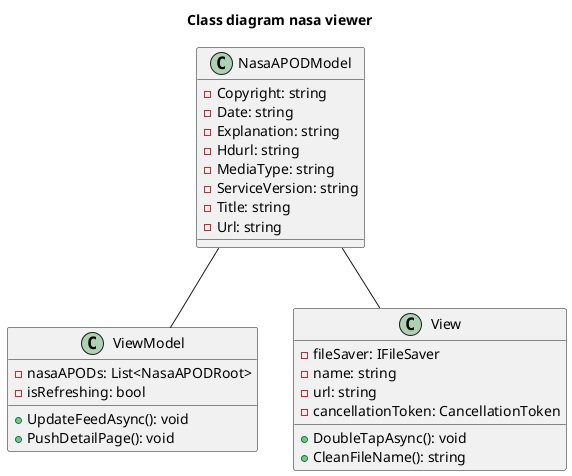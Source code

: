 @startuml

Title: Class diagram nasa viewer

class NasaAPODModel {
  - Copyright: string
  - Date: string
  - Explanation: string
  - Hdurl: string
  - MediaType: string
  - ServiceVersion: string
  - Title: string
  - Url: string
}

class ViewModel {
  - nasaAPODs: List<NasaAPODRoot>
  - isRefreshing: bool
  
  + UpdateFeedAsync(): void
  + PushDetailPage(): void
}

class View {
  - fileSaver: IFileSaver
  - name: string
  - url: string
  - cancellationToken: CancellationToken
  
  + DoubleTapAsync(): void
  + CleanFileName(): string
}

NasaAPODModel -- ViewModel
NasaAPODModel -- View 

@enduml
